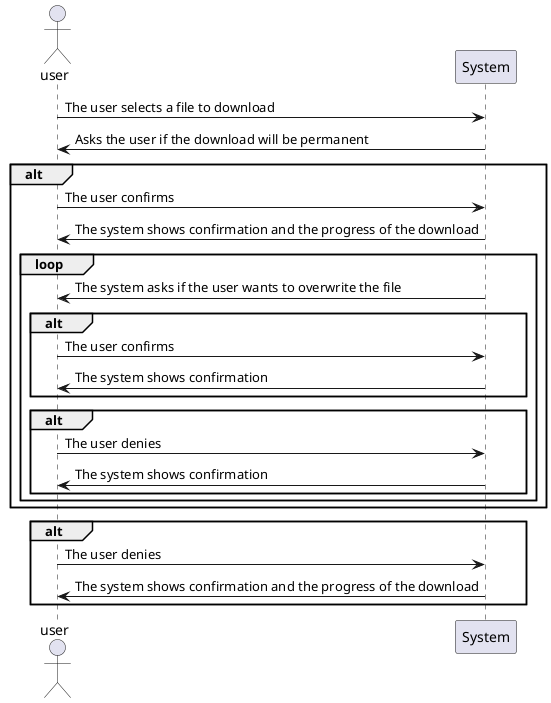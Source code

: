 @startumlipc82ss.png
actor user
participant System as sys

user-> sys: The user selects a file to download
sys->user: Asks the user if the download will be permanent
alt
user->sys: The user confirms
sys->user: The system shows confirmation and the progress of the download
loop
sys->user: The system asks if the user wants to overwrite the file
alt
user->sys: The user confirms
sys->user: The system shows confirmation
end
alt
user->sys: The user denies
sys->user: The system shows confirmation
end
end
end
alt
user->sys: The user denies
sys->user: The system shows confirmation and the progress of the download
end

@enduml